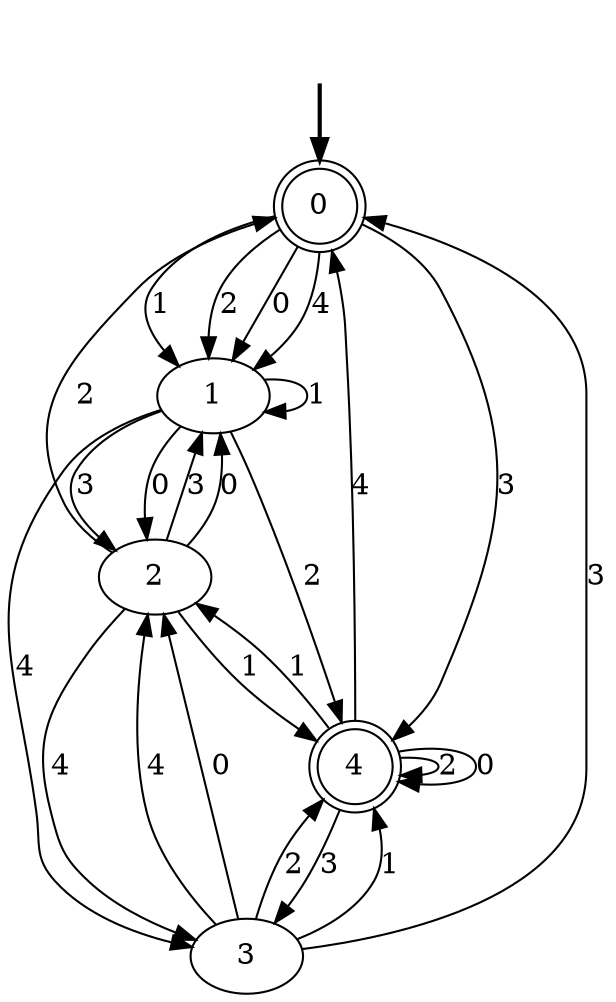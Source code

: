 digraph {
	fake [style=invisible]
	0 [root=true shape=doublecircle]
	1
	2
	3
	4 [shape=doublecircle]
	fake -> 0 [style=bold]
	1 -> 2 [label=3]
	2 -> 3 [label=4]
	2 -> 0 [label=2]
	3 -> 2 [label=4]
	3 -> 4 [label=1]
	3 -> 2 [label=0]
	0 -> 4 [label=3]
	1 -> 3 [label=4]
	3 -> 0 [label=3]
	2 -> 1 [label=3]
	2 -> 4 [label=1]
	0 -> 1 [label=1]
	3 -> 4 [label=2]
	1 -> 2 [label=0]
	4 -> 3 [label=3]
	1 -> 1 [label=1]
	4 -> 4 [label=2]
	4 -> 4 [label=0]
	0 -> 1 [label=2]
	0 -> 1 [label=0]
	0 -> 1 [label=4]
	2 -> 1 [label=0]
	1 -> 4 [label=2]
	4 -> 0 [label=4]
	4 -> 2 [label=1]
}
